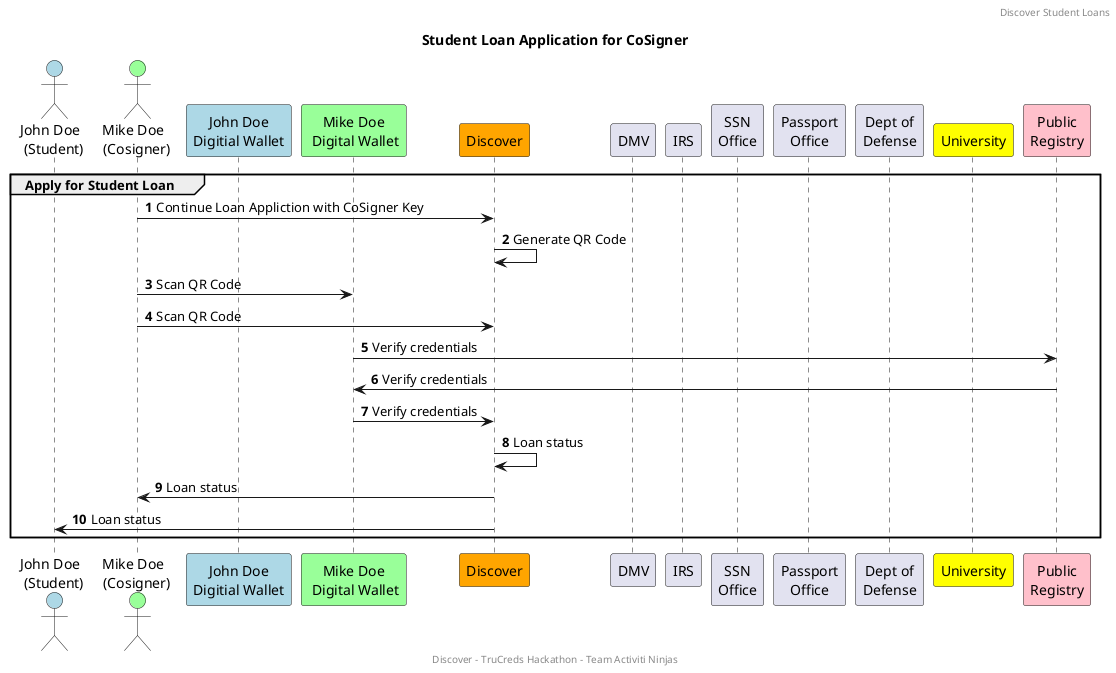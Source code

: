 @startuml

header Discover Student Loans
footer Discover - TruCreds Hackathon - Team Activiti Ninjas

title Student Loan Application for CoSigner

autonumber 1
skinparam noteBorderColor black

actor "John Doe \n (Student)" as STUDENT #lightblue
actor "Mike Doe \n (Cosigner)" as COSIGNER #99FF99
participant "John Doe\nDigitial Wallet" as SWALLET #lightblue
participant "Mike Doe\n Digital Wallet" as CWALLET #99FF99
participant "Discover" as DFS #orange
participant "DMV" as DMV
participant "IRS" as IRS
participant "SSN\nOffice" as SSN
participant "Passport\nOffice" as PASSPORT
participant "Dept of\nDefense" as MILITARY
participant "University" as UNIVERSITY #yellow
participant "Public\nRegistry" as REGISTRY #pink

group Apply for Student Loan
COSIGNER->DFS: Continue Loan Appliction with CoSigner Key
DFS->DFS: Generate QR Code
COSIGNER->CWALLET: Scan QR Code
COSIGNER->DFS: Scan QR Code
CWALLET->REGISTRY: Verify credentials 
REGISTRY->CWALLET: Verify credentials 
CWALLET->DFS: Verify credentials 
DFS->DFS: Loan status
DFS->COSIGNER: Loan status
DFS->STUDENT: Loan status
end

@enduml

